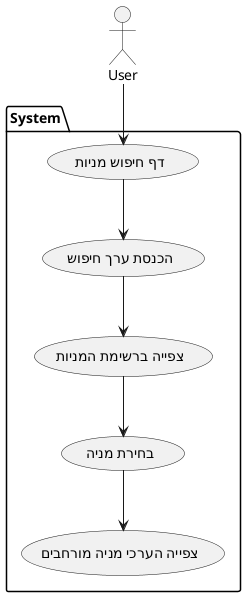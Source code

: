 @startuml
top to bottom direction

actor "User" as User

package "System" {
    usecase "דף חיפוש מניות" as UC_AccessSearchPage
    usecase "הכנסת ערך חיפוש" as UC_EnterSearchTerm
    usecase "צפייה ברשימת המניות" as UC_ViewStockList
    usecase "בחירת מניה" as UC_SelectStock
    usecase "צפייה הערכי מניה מורחבים" as UC_ViewStockInfo
}

User --> UC_AccessSearchPage
UC_AccessSearchPage --> UC_EnterSearchTerm
UC_EnterSearchTerm --> UC_ViewStockList
UC_ViewStockList --> UC_SelectStock
UC_SelectStock --> UC_ViewStockInfo

@enduml